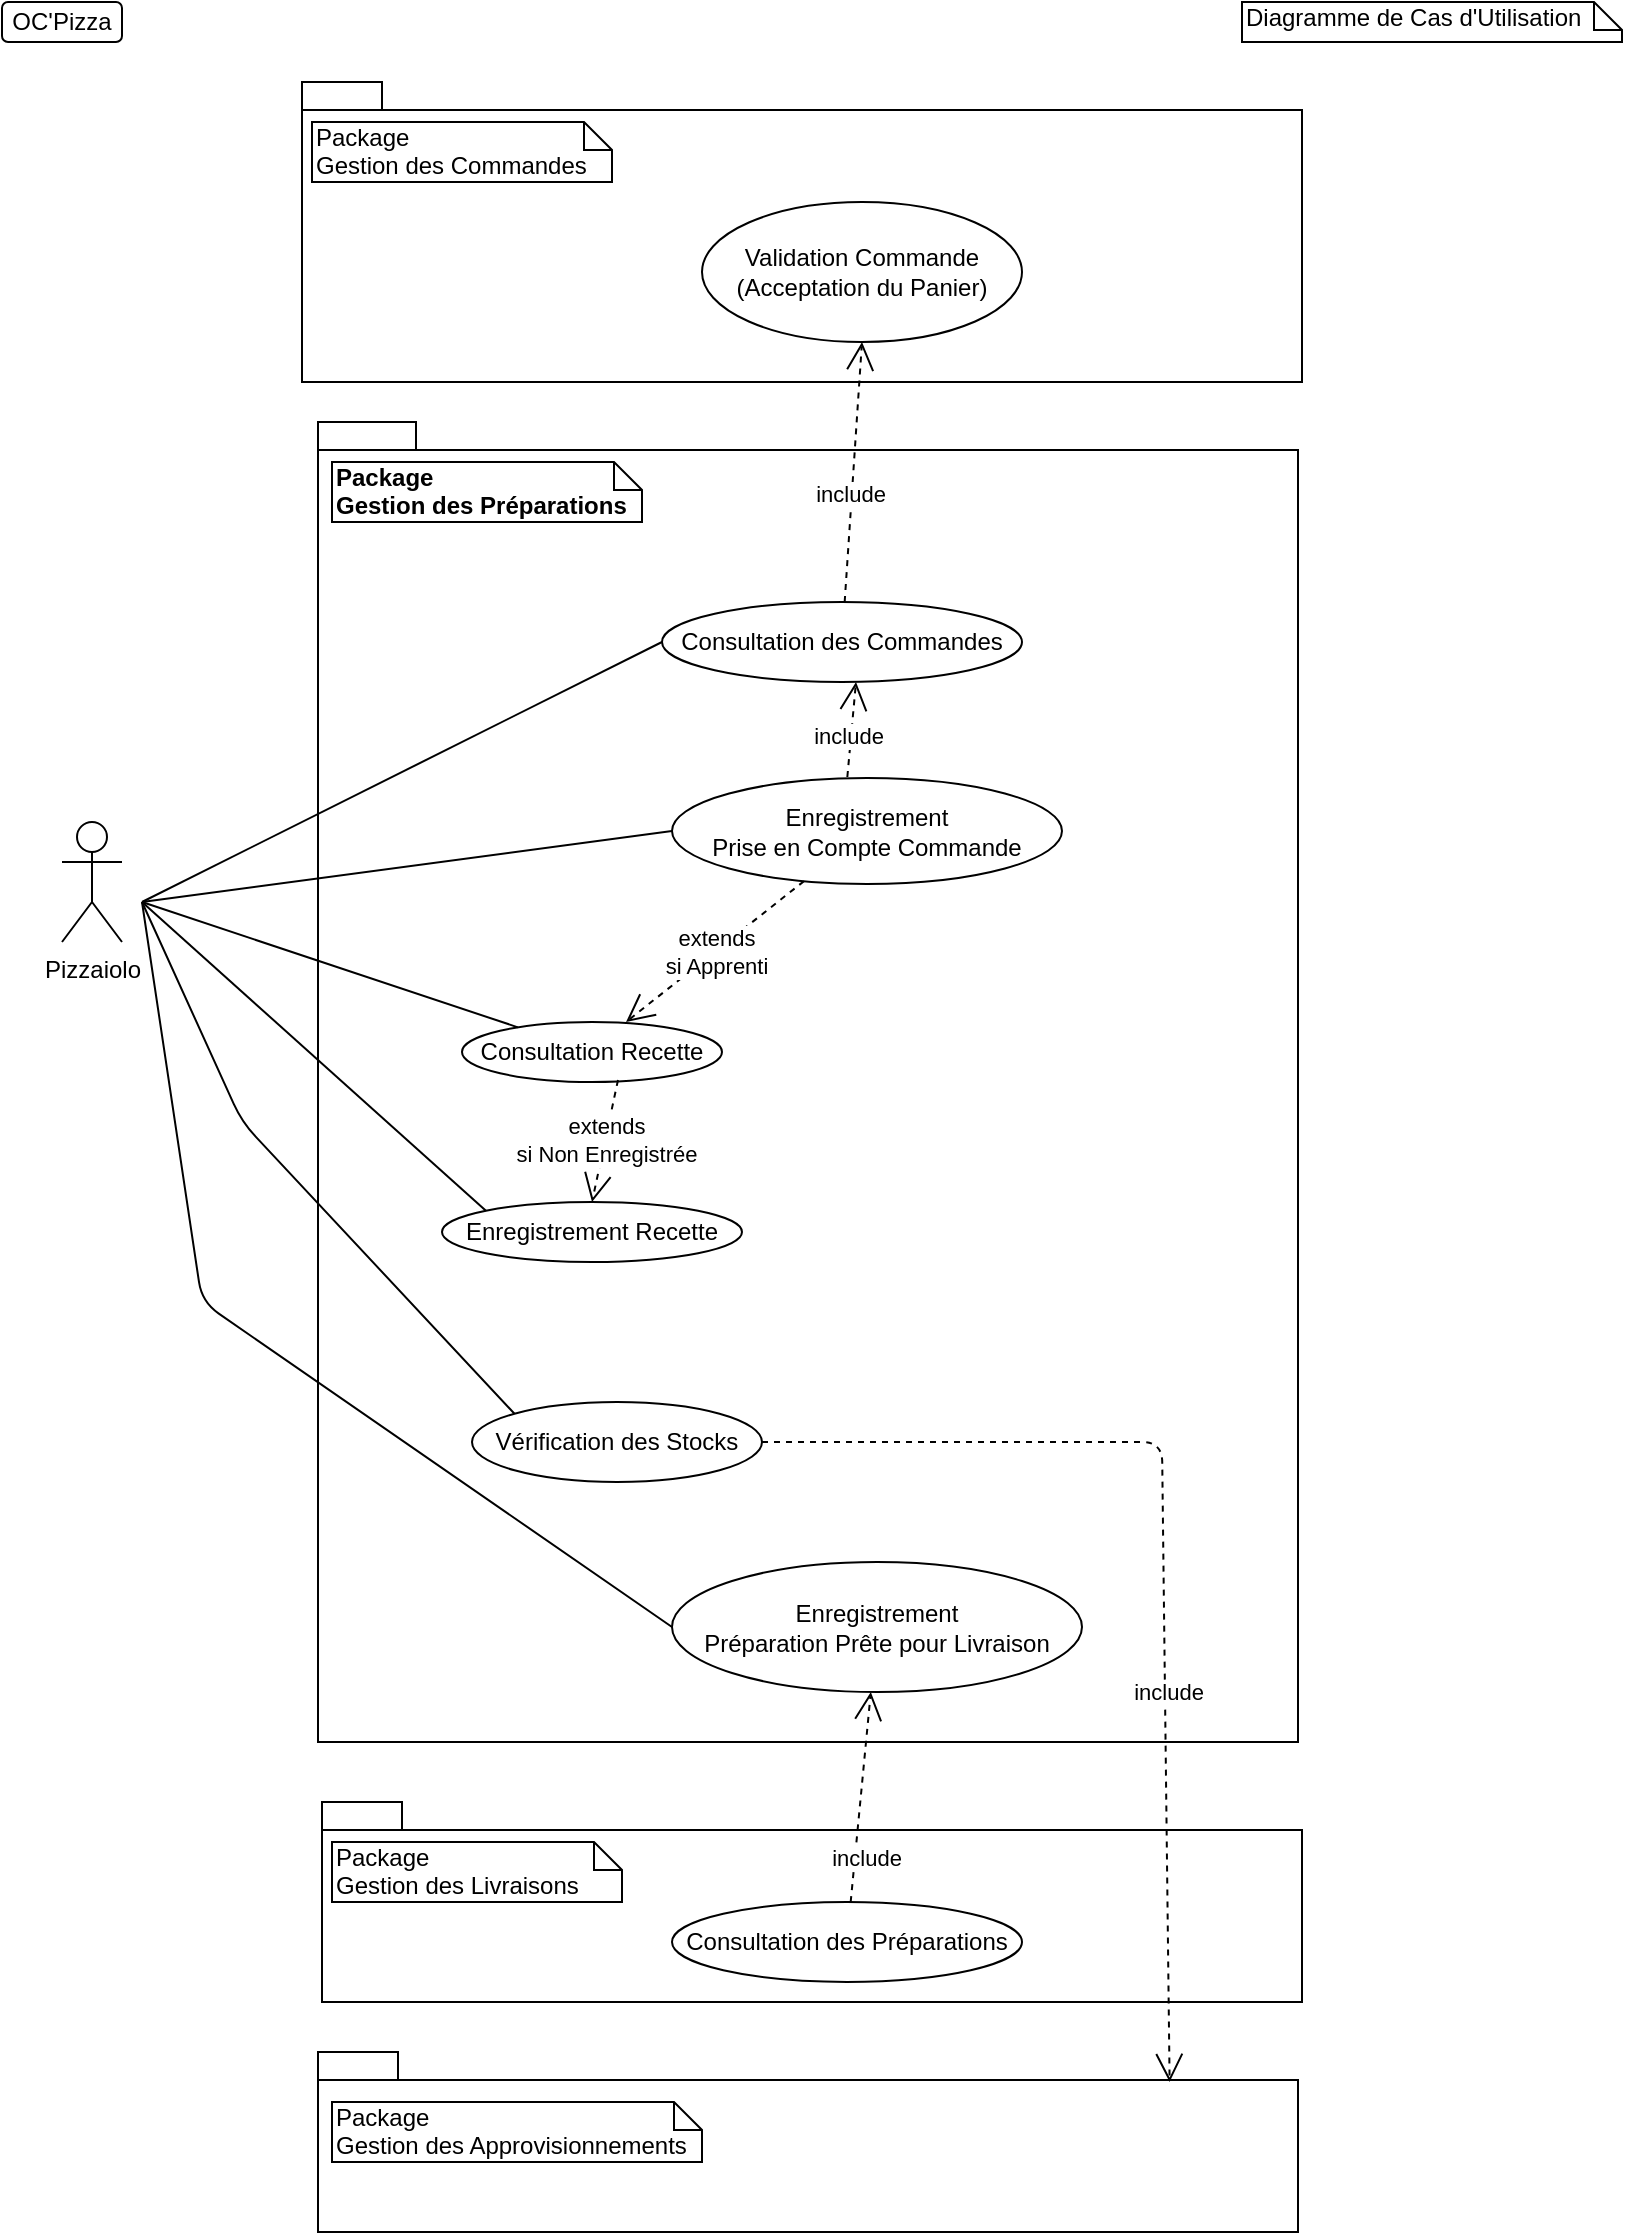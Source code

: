 <mxfile version="12.2.2" type="device" pages="1"><diagram id="ZVZr_ygmx5iWLDqqZzpk" name="Page-1"><mxGraphModel dx="981" dy="619" grid="1" gridSize="10" guides="1" tooltips="1" connect="1" arrows="1" fold="1" page="1" pageScale="1" pageWidth="827" pageHeight="1169" math="0" shadow="0"><root><mxCell id="0"/><mxCell id="1" parent="0"/><mxCell id="DVYpHfOy4R6UXXZ0ZFMs-27" value="" style="shape=folder;fontStyle=1;spacingTop=10;tabWidth=40;tabHeight=14;tabPosition=left;html=1;" parent="1" vertex="1"><mxGeometry x="170" y="910" width="490" height="100" as="geometry"/></mxCell><mxCell id="7RBhTeeqjgn5L5TprI7I-27" value="" style="shape=folder;fontStyle=1;spacingTop=10;tabWidth=40;tabHeight=14;tabPosition=left;html=1;" parent="1" vertex="1"><mxGeometry x="168" y="220" width="490" height="660" as="geometry"/></mxCell><mxCell id="7RBhTeeqjgn5L5TprI7I-25" value="" style="shape=folder;fontStyle=1;spacingTop=10;tabWidth=40;tabHeight=14;tabPosition=left;html=1;" parent="1" vertex="1"><mxGeometry x="160" y="50" width="500" height="150" as="geometry"/></mxCell><mxCell id="HdKIo4G3xb_w0U2Cbs_q-2" value="OC'Pizza" style="rounded=1;whiteSpace=wrap;html=1;" parent="1" vertex="1"><mxGeometry x="10" y="10" width="60" height="20" as="geometry"/></mxCell><mxCell id="HdKIo4G3xb_w0U2Cbs_q-4" value="Diagramme de Cas d'Utilisation" style="shape=note;whiteSpace=wrap;html=1;size=14;verticalAlign=top;align=left;spacingTop=-6;" parent="1" vertex="1"><mxGeometry x="630" y="10" width="190" height="20" as="geometry"/></mxCell><mxCell id="HdKIo4G3xb_w0U2Cbs_q-5" value="Pizzaiolo" style="shape=umlActor;verticalLabelPosition=bottom;labelBackgroundColor=#ffffff;verticalAlign=top;html=1;" parent="1" vertex="1"><mxGeometry x="40" y="420" width="30" height="60" as="geometry"/></mxCell><mxCell id="7RBhTeeqjgn5L5TprI7I-6" value="Validation Commande&lt;br&gt;(Acceptation du Panier)" style="ellipse;whiteSpace=wrap;html=1;" parent="1" vertex="1"><mxGeometry x="360" y="110" width="160" height="70" as="geometry"/></mxCell><mxCell id="7RBhTeeqjgn5L5TprI7I-8" value="Package&lt;br&gt;Gestion des Commandes" style="shape=note;whiteSpace=wrap;html=1;size=14;verticalAlign=top;align=left;spacingTop=-6;" parent="1" vertex="1"><mxGeometry x="165" y="70" width="150" height="30" as="geometry"/></mxCell><mxCell id="7RBhTeeqjgn5L5TprI7I-14" value="" style="endArrow=none;html=1;entryX=0;entryY=0.5;entryDx=0;entryDy=0;" parent="1" target="DVYpHfOy4R6UXXZ0ZFMs-5" edge="1"><mxGeometry width="50" height="50" relative="1" as="geometry"><mxPoint x="80" y="460" as="sourcePoint"/><mxPoint x="380" y="155" as="targetPoint"/></mxGeometry></mxCell><mxCell id="7RBhTeeqjgn5L5TprI7I-18" value="&lt;b&gt;Package&lt;br&gt;Gestion des Préparations&lt;/b&gt;" style="shape=note;whiteSpace=wrap;html=1;size=14;verticalAlign=top;align=left;spacingTop=-6;" parent="1" vertex="1"><mxGeometry x="175" y="240" width="155" height="30" as="geometry"/></mxCell><mxCell id="7RBhTeeqjgn5L5TprI7I-37" value="include" style="endArrow=open;endSize=12;dashed=1;html=1;entryX=0.5;entryY=1;entryDx=0;entryDy=0;" parent="1" source="DVYpHfOy4R6UXXZ0ZFMs-5" target="7RBhTeeqjgn5L5TprI7I-6" edge="1"><mxGeometry x="-0.169" y="1" width="160" relative="1" as="geometry"><mxPoint x="430" y="300" as="sourcePoint"/><mxPoint x="580" y="740" as="targetPoint"/><mxPoint as="offset"/></mxGeometry></mxCell><mxCell id="DVYpHfOy4R6UXXZ0ZFMs-5" value="Consultation des Commandes" style="ellipse;whiteSpace=wrap;html=1;" parent="1" vertex="1"><mxGeometry x="340" y="310" width="180" height="40" as="geometry"/></mxCell><mxCell id="DVYpHfOy4R6UXXZ0ZFMs-6" value="Enregistrement&lt;br&gt;Prise en Compte Commande" style="ellipse;whiteSpace=wrap;html=1;" parent="1" vertex="1"><mxGeometry x="345" y="398" width="195" height="53" as="geometry"/></mxCell><mxCell id="DVYpHfOy4R6UXXZ0ZFMs-7" value="Vérification des Stocks" style="ellipse;whiteSpace=wrap;html=1;" parent="1" vertex="1"><mxGeometry x="245" y="710" width="145" height="40" as="geometry"/></mxCell><mxCell id="DVYpHfOy4R6UXXZ0ZFMs-8" value="Consultation Recette" style="ellipse;whiteSpace=wrap;html=1;" parent="1" vertex="1"><mxGeometry x="240" y="520" width="130" height="30" as="geometry"/></mxCell><mxCell id="DVYpHfOy4R6UXXZ0ZFMs-9" value="Enregistrement Recette" style="ellipse;whiteSpace=wrap;html=1;" parent="1" vertex="1"><mxGeometry x="230" y="610" width="150" height="30" as="geometry"/></mxCell><mxCell id="DVYpHfOy4R6UXXZ0ZFMs-12" value="" style="endArrow=none;html=1;entryX=0;entryY=0.5;entryDx=0;entryDy=0;" parent="1" target="DVYpHfOy4R6UXXZ0ZFMs-6" edge="1"><mxGeometry width="50" height="50" relative="1" as="geometry"><mxPoint x="80" y="460" as="sourcePoint"/><mxPoint x="360" y="340" as="targetPoint"/></mxGeometry></mxCell><mxCell id="DVYpHfOy4R6UXXZ0ZFMs-13" value="" style="endArrow=none;html=1;" parent="1" target="DVYpHfOy4R6UXXZ0ZFMs-8" edge="1"><mxGeometry width="50" height="50" relative="1" as="geometry"><mxPoint x="80" y="460" as="sourcePoint"/><mxPoint x="355" y="430" as="targetPoint"/></mxGeometry></mxCell><mxCell id="DVYpHfOy4R6UXXZ0ZFMs-15" value="" style="endArrow=none;html=1;entryX=0;entryY=0;entryDx=0;entryDy=0;" parent="1" target="DVYpHfOy4R6UXXZ0ZFMs-9" edge="1"><mxGeometry width="50" height="50" relative="1" as="geometry"><mxPoint x="80" y="460" as="sourcePoint"/><mxPoint x="247.904" y="504.662" as="targetPoint"/></mxGeometry></mxCell><mxCell id="DVYpHfOy4R6UXXZ0ZFMs-16" value="" style="endArrow=none;html=1;entryX=0;entryY=0;entryDx=0;entryDy=0;" parent="1" target="DVYpHfOy4R6UXXZ0ZFMs-7" edge="1"><mxGeometry width="50" height="50" relative="1" as="geometry"><mxPoint x="80" y="460" as="sourcePoint"/><mxPoint x="120" y="630" as="targetPoint"/><Array as="points"><mxPoint x="130" y="570"/></Array></mxGeometry></mxCell><mxCell id="DVYpHfOy4R6UXXZ0ZFMs-17" value="Enregistrement&lt;br&gt;Préparation Prête pour Livraison" style="ellipse;whiteSpace=wrap;html=1;" parent="1" vertex="1"><mxGeometry x="345" y="790" width="205" height="65" as="geometry"/></mxCell><mxCell id="DVYpHfOy4R6UXXZ0ZFMs-18" value="" style="endArrow=none;html=1;entryX=0;entryY=0.5;entryDx=0;entryDy=0;" parent="1" target="DVYpHfOy4R6UXXZ0ZFMs-17" edge="1"><mxGeometry width="50" height="50" relative="1" as="geometry"><mxPoint x="80" y="460" as="sourcePoint"/><mxPoint x="274.038" y="725.858" as="targetPoint"/><Array as="points"><mxPoint x="110" y="660"/></Array></mxGeometry></mxCell><mxCell id="DVYpHfOy4R6UXXZ0ZFMs-20" value="include" style="endArrow=open;endSize=12;dashed=1;html=1;" parent="1" edge="1"><mxGeometry x="-0.169" y="1" width="160" relative="1" as="geometry"><mxPoint x="432.667" y="397.501" as="sourcePoint"/><mxPoint x="437" y="350" as="targetPoint"/><mxPoint as="offset"/></mxGeometry></mxCell><mxCell id="DVYpHfOy4R6UXXZ0ZFMs-22" value="extends&lt;br&gt;si Apprenti" style="endArrow=open;endSize=12;dashed=1;html=1;entryX=0.631;entryY=0;entryDx=0;entryDy=0;entryPerimeter=0;" parent="1" source="DVYpHfOy4R6UXXZ0ZFMs-6" target="DVYpHfOy4R6UXXZ0ZFMs-8" edge="1"><mxGeometry width="160" relative="1" as="geometry"><mxPoint x="525" y="490" as="sourcePoint"/><mxPoint x="365" y="490" as="targetPoint"/></mxGeometry></mxCell><mxCell id="DVYpHfOy4R6UXXZ0ZFMs-25" value="extends&lt;br&gt;si Non Enregistrée" style="endArrow=open;endSize=12;dashed=1;html=1;entryX=0.5;entryY=0;entryDx=0;entryDy=0;exitX=0.6;exitY=0.967;exitDx=0;exitDy=0;exitPerimeter=0;" parent="1" source="DVYpHfOy4R6UXXZ0ZFMs-8" target="DVYpHfOy4R6UXXZ0ZFMs-9" edge="1"><mxGeometry width="160" relative="1" as="geometry"><mxPoint x="550" y="570" as="sourcePoint"/><mxPoint x="390" y="570" as="targetPoint"/></mxGeometry></mxCell><mxCell id="DVYpHfOy4R6UXXZ0ZFMs-26" value="Consultation des Préparations" style="ellipse;whiteSpace=wrap;html=1;" parent="1" vertex="1"><mxGeometry x="345" y="960" width="175" height="40" as="geometry"/></mxCell><mxCell id="DVYpHfOy4R6UXXZ0ZFMs-28" value="Package&lt;br&gt;Gestion des Livraisons" style="shape=note;whiteSpace=wrap;html=1;size=14;verticalAlign=top;align=left;spacingTop=-6;" parent="1" vertex="1"><mxGeometry x="175" y="930" width="145" height="30" as="geometry"/></mxCell><mxCell id="DVYpHfOy4R6UXXZ0ZFMs-29" value="" style="shape=folder;fontStyle=1;spacingTop=10;tabWidth=40;tabHeight=14;tabPosition=left;html=1;" parent="1" vertex="1"><mxGeometry x="168" y="1035" width="490" height="90" as="geometry"/></mxCell><mxCell id="DVYpHfOy4R6UXXZ0ZFMs-30" value="Package&lt;br&gt;Gestion des Approvisionnements" style="shape=note;whiteSpace=wrap;html=1;size=14;verticalAlign=top;align=left;spacingTop=-6;" parent="1" vertex="1"><mxGeometry x="175" y="1060" width="185" height="30" as="geometry"/></mxCell><mxCell id="DVYpHfOy4R6UXXZ0ZFMs-31" value="include" style="endArrow=open;endSize=12;dashed=1;html=1;exitX=1;exitY=0.5;exitDx=0;exitDy=0;entryX=0.869;entryY=0.167;entryDx=0;entryDy=0;entryPerimeter=0;" parent="1" source="DVYpHfOy4R6UXXZ0ZFMs-7" target="DVYpHfOy4R6UXXZ0ZFMs-29" edge="1"><mxGeometry x="0.252" y="2" width="160" relative="1" as="geometry"><mxPoint x="425" y="729.5" as="sourcePoint"/><mxPoint x="598" y="1070" as="targetPoint"/><Array as="points"><mxPoint x="590" y="730"/></Array><mxPoint as="offset"/></mxGeometry></mxCell><mxCell id="DVYpHfOy4R6UXXZ0ZFMs-32" value="include" style="endArrow=open;endSize=12;dashed=1;html=1;" parent="1" source="DVYpHfOy4R6UXXZ0ZFMs-26" target="DVYpHfOy4R6UXXZ0ZFMs-17" edge="1"><mxGeometry x="-0.571" y="-5" width="160" relative="1" as="geometry"><mxPoint x="365" y="954.5" as="sourcePoint"/><mxPoint x="525" y="954.5" as="targetPoint"/><mxPoint x="1" as="offset"/></mxGeometry></mxCell></root></mxGraphModel></diagram></mxfile>